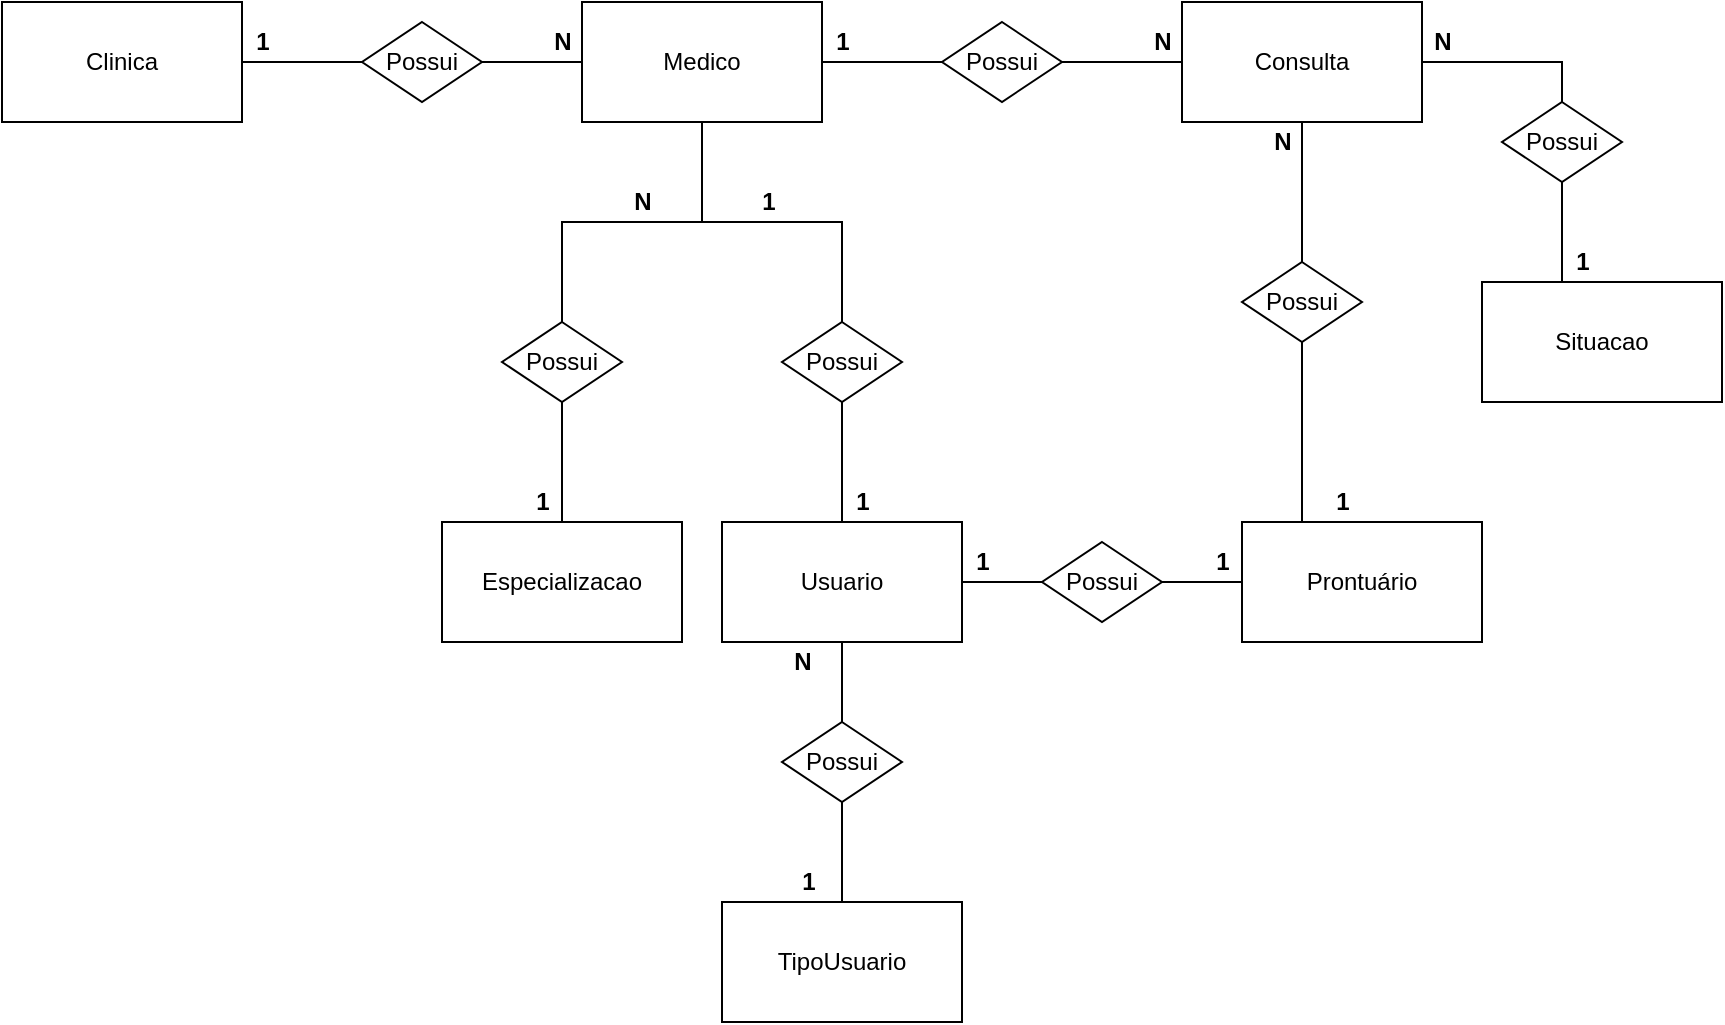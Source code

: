 <mxfile version="12.6.6" type="device" pages="2"><diagram id="C5RBs43oDa-KdzZeNtuy" name="Conceitual"><mxGraphModel dx="1038" dy="499" grid="1" gridSize="10" guides="1" tooltips="1" connect="1" arrows="1" fold="1" page="1" pageScale="1" pageWidth="827" pageHeight="1169" math="0" shadow="0"><root><mxCell id="WIyWlLk6GJQsqaUBKTNV-0"/><mxCell id="WIyWlLk6GJQsqaUBKTNV-1" parent="WIyWlLk6GJQsqaUBKTNV-0"/><mxCell id="ythOJ2ruGv5637B8txGK-11" style="edgeStyle=orthogonalEdgeStyle;rounded=0;orthogonalLoop=1;jettySize=auto;html=1;endArrow=none;endFill=0;" edge="1" parent="WIyWlLk6GJQsqaUBKTNV-1" source="ythOJ2ruGv5637B8txGK-0" target="ythOJ2ruGv5637B8txGK-6"><mxGeometry relative="1" as="geometry"/></mxCell><mxCell id="ythOJ2ruGv5637B8txGK-0" value="Clinica" style="rounded=0;whiteSpace=wrap;html=1;" vertex="1" parent="WIyWlLk6GJQsqaUBKTNV-1"><mxGeometry x="30" y="40" width="120" height="60" as="geometry"/></mxCell><mxCell id="ythOJ2ruGv5637B8txGK-13" style="edgeStyle=orthogonalEdgeStyle;rounded=0;orthogonalLoop=1;jettySize=auto;html=1;entryX=0;entryY=0.5;entryDx=0;entryDy=0;endArrow=none;endFill=0;" edge="1" parent="WIyWlLk6GJQsqaUBKTNV-1" source="ythOJ2ruGv5637B8txGK-1" target="ythOJ2ruGv5637B8txGK-7"><mxGeometry relative="1" as="geometry"/></mxCell><mxCell id="ythOJ2ruGv5637B8txGK-19" style="edgeStyle=orthogonalEdgeStyle;rounded=0;orthogonalLoop=1;jettySize=auto;html=1;endArrow=none;endFill=0;" edge="1" parent="WIyWlLk6GJQsqaUBKTNV-1" source="ythOJ2ruGv5637B8txGK-1" target="ythOJ2ruGv5637B8txGK-10"><mxGeometry relative="1" as="geometry"/></mxCell><mxCell id="yCbxvWibHZeZ39p8YRPe-6" style="edgeStyle=orthogonalEdgeStyle;rounded=0;orthogonalLoop=1;jettySize=auto;html=1;endArrow=none;endFill=0;" edge="1" parent="WIyWlLk6GJQsqaUBKTNV-1" source="ythOJ2ruGv5637B8txGK-1" target="ythOJ2ruGv5637B8txGK-9"><mxGeometry relative="1" as="geometry"/></mxCell><mxCell id="ythOJ2ruGv5637B8txGK-1" value="Medico" style="rounded=0;whiteSpace=wrap;html=1;" vertex="1" parent="WIyWlLk6GJQsqaUBKTNV-1"><mxGeometry x="320" y="40" width="120" height="60" as="geometry"/></mxCell><mxCell id="ythOJ2ruGv5637B8txGK-15" style="edgeStyle=orthogonalEdgeStyle;rounded=0;orthogonalLoop=1;jettySize=auto;html=1;endArrow=none;endFill=0;" edge="1" parent="WIyWlLk6GJQsqaUBKTNV-1" source="ythOJ2ruGv5637B8txGK-2" target="ythOJ2ruGv5637B8txGK-8"><mxGeometry relative="1" as="geometry"/></mxCell><mxCell id="yCbxvWibHZeZ39p8YRPe-16" style="edgeStyle=orthogonalEdgeStyle;rounded=0;orthogonalLoop=1;jettySize=auto;html=1;entryX=0.5;entryY=0;entryDx=0;entryDy=0;endArrow=none;endFill=0;" edge="1" parent="WIyWlLk6GJQsqaUBKTNV-1" source="ythOJ2ruGv5637B8txGK-2" target="yCbxvWibHZeZ39p8YRPe-15"><mxGeometry relative="1" as="geometry"/></mxCell><mxCell id="ythOJ2ruGv5637B8txGK-2" value="Consulta" style="rounded=0;whiteSpace=wrap;html=1;" vertex="1" parent="WIyWlLk6GJQsqaUBKTNV-1"><mxGeometry x="620" y="40" width="120" height="60" as="geometry"/></mxCell><mxCell id="ythOJ2ruGv5637B8txGK-3" value="Prontuário" style="rounded=0;whiteSpace=wrap;html=1;" vertex="1" parent="WIyWlLk6GJQsqaUBKTNV-1"><mxGeometry x="650" y="300" width="120" height="60" as="geometry"/></mxCell><mxCell id="ythOJ2ruGv5637B8txGK-4" value="Especializacao" style="rounded=0;whiteSpace=wrap;html=1;" vertex="1" parent="WIyWlLk6GJQsqaUBKTNV-1"><mxGeometry x="250" y="300" width="120" height="60" as="geometry"/></mxCell><mxCell id="yCbxvWibHZeZ39p8YRPe-7" style="edgeStyle=orthogonalEdgeStyle;rounded=0;orthogonalLoop=1;jettySize=auto;html=1;entryX=0.5;entryY=0;entryDx=0;entryDy=0;endArrow=none;endFill=0;" edge="1" parent="WIyWlLk6GJQsqaUBKTNV-1" source="ythOJ2ruGv5637B8txGK-5" target="yCbxvWibHZeZ39p8YRPe-1"><mxGeometry relative="1" as="geometry"/></mxCell><mxCell id="ythOJ2ruGv5637B8txGK-5" value="Usuario" style="rounded=0;whiteSpace=wrap;html=1;" vertex="1" parent="WIyWlLk6GJQsqaUBKTNV-1"><mxGeometry x="390" y="300" width="120" height="60" as="geometry"/></mxCell><mxCell id="ythOJ2ruGv5637B8txGK-12" style="edgeStyle=orthogonalEdgeStyle;rounded=0;orthogonalLoop=1;jettySize=auto;html=1;entryX=0;entryY=0.5;entryDx=0;entryDy=0;endArrow=none;endFill=0;" edge="1" parent="WIyWlLk6GJQsqaUBKTNV-1" source="ythOJ2ruGv5637B8txGK-6" target="ythOJ2ruGv5637B8txGK-1"><mxGeometry relative="1" as="geometry"/></mxCell><mxCell id="ythOJ2ruGv5637B8txGK-6" value="Possui" style="rhombus;whiteSpace=wrap;html=1;" vertex="1" parent="WIyWlLk6GJQsqaUBKTNV-1"><mxGeometry x="210" y="50" width="60" height="40" as="geometry"/></mxCell><mxCell id="ythOJ2ruGv5637B8txGK-14" style="edgeStyle=orthogonalEdgeStyle;rounded=0;orthogonalLoop=1;jettySize=auto;html=1;endArrow=none;endFill=0;" edge="1" parent="WIyWlLk6GJQsqaUBKTNV-1" source="ythOJ2ruGv5637B8txGK-7" target="ythOJ2ruGv5637B8txGK-2"><mxGeometry relative="1" as="geometry"/></mxCell><mxCell id="ythOJ2ruGv5637B8txGK-7" value="Possui" style="rhombus;whiteSpace=wrap;html=1;" vertex="1" parent="WIyWlLk6GJQsqaUBKTNV-1"><mxGeometry x="500" y="50" width="60" height="40" as="geometry"/></mxCell><mxCell id="ythOJ2ruGv5637B8txGK-16" style="edgeStyle=orthogonalEdgeStyle;rounded=0;orthogonalLoop=1;jettySize=auto;html=1;endArrow=none;endFill=0;" edge="1" parent="WIyWlLk6GJQsqaUBKTNV-1" source="ythOJ2ruGv5637B8txGK-8" target="ythOJ2ruGv5637B8txGK-3"><mxGeometry relative="1" as="geometry"><Array as="points"><mxPoint x="680" y="280"/><mxPoint x="680" y="280"/></Array></mxGeometry></mxCell><mxCell id="ythOJ2ruGv5637B8txGK-8" value="Possui" style="rhombus;whiteSpace=wrap;html=1;" vertex="1" parent="WIyWlLk6GJQsqaUBKTNV-1"><mxGeometry x="650" y="170" width="60" height="40" as="geometry"/></mxCell><mxCell id="ythOJ2ruGv5637B8txGK-18" style="edgeStyle=orthogonalEdgeStyle;rounded=0;orthogonalLoop=1;jettySize=auto;html=1;endArrow=none;endFill=0;" edge="1" parent="WIyWlLk6GJQsqaUBKTNV-1" source="ythOJ2ruGv5637B8txGK-9" target="ythOJ2ruGv5637B8txGK-5"><mxGeometry relative="1" as="geometry"/></mxCell><mxCell id="ythOJ2ruGv5637B8txGK-9" value="Possui" style="rhombus;whiteSpace=wrap;html=1;" vertex="1" parent="WIyWlLk6GJQsqaUBKTNV-1"><mxGeometry x="420" y="200" width="60" height="40" as="geometry"/></mxCell><mxCell id="ythOJ2ruGv5637B8txGK-21" style="edgeStyle=orthogonalEdgeStyle;rounded=0;orthogonalLoop=1;jettySize=auto;html=1;endArrow=none;endFill=0;" edge="1" parent="WIyWlLk6GJQsqaUBKTNV-1" source="ythOJ2ruGv5637B8txGK-10" target="ythOJ2ruGv5637B8txGK-4"><mxGeometry relative="1" as="geometry"/></mxCell><mxCell id="ythOJ2ruGv5637B8txGK-10" value="Possui" style="rhombus;whiteSpace=wrap;html=1;" vertex="1" parent="WIyWlLk6GJQsqaUBKTNV-1"><mxGeometry x="280" y="200" width="60" height="40" as="geometry"/></mxCell><mxCell id="ythOJ2ruGv5637B8txGK-23" style="edgeStyle=orthogonalEdgeStyle;rounded=0;orthogonalLoop=1;jettySize=auto;html=1;endArrow=none;endFill=0;" edge="1" parent="WIyWlLk6GJQsqaUBKTNV-1" source="ythOJ2ruGv5637B8txGK-22" target="ythOJ2ruGv5637B8txGK-3"><mxGeometry relative="1" as="geometry"/></mxCell><mxCell id="ythOJ2ruGv5637B8txGK-24" style="edgeStyle=orthogonalEdgeStyle;rounded=0;orthogonalLoop=1;jettySize=auto;html=1;entryX=1;entryY=0.5;entryDx=0;entryDy=0;endArrow=none;endFill=0;" edge="1" parent="WIyWlLk6GJQsqaUBKTNV-1" source="ythOJ2ruGv5637B8txGK-22" target="ythOJ2ruGv5637B8txGK-5"><mxGeometry relative="1" as="geometry"/></mxCell><mxCell id="ythOJ2ruGv5637B8txGK-22" value="Possui" style="rhombus;whiteSpace=wrap;html=1;" vertex="1" parent="WIyWlLk6GJQsqaUBKTNV-1"><mxGeometry x="550" y="310" width="60" height="40" as="geometry"/></mxCell><mxCell id="ythOJ2ruGv5637B8txGK-25" value="&lt;b&gt;1&lt;/b&gt;" style="text;html=1;align=center;verticalAlign=middle;resizable=0;points=[];autosize=1;" vertex="1" parent="WIyWlLk6GJQsqaUBKTNV-1"><mxGeometry x="150" y="50" width="20" height="20" as="geometry"/></mxCell><mxCell id="ythOJ2ruGv5637B8txGK-26" value="&lt;b&gt;N&lt;/b&gt;" style="text;html=1;align=center;verticalAlign=middle;resizable=0;points=[];autosize=1;" vertex="1" parent="WIyWlLk6GJQsqaUBKTNV-1"><mxGeometry x="300" y="50" width="20" height="20" as="geometry"/></mxCell><mxCell id="ythOJ2ruGv5637B8txGK-27" value="&lt;b&gt;1&lt;/b&gt;" style="text;html=1;align=center;verticalAlign=middle;resizable=0;points=[];autosize=1;" vertex="1" parent="WIyWlLk6GJQsqaUBKTNV-1"><mxGeometry x="440" y="50" width="20" height="20" as="geometry"/></mxCell><mxCell id="ythOJ2ruGv5637B8txGK-28" value="&lt;b&gt;N&lt;/b&gt;" style="text;html=1;align=center;verticalAlign=middle;resizable=0;points=[];autosize=1;" vertex="1" parent="WIyWlLk6GJQsqaUBKTNV-1"><mxGeometry x="600" y="50" width="20" height="20" as="geometry"/></mxCell><mxCell id="ythOJ2ruGv5637B8txGK-29" value="&lt;b&gt;1&lt;/b&gt;" style="text;html=1;align=center;verticalAlign=middle;resizable=0;points=[];autosize=1;" vertex="1" parent="WIyWlLk6GJQsqaUBKTNV-1"><mxGeometry x="690" y="280" width="20" height="20" as="geometry"/></mxCell><mxCell id="ythOJ2ruGv5637B8txGK-30" value="&lt;b&gt;N&lt;/b&gt;" style="text;html=1;align=center;verticalAlign=middle;resizable=0;points=[];autosize=1;" vertex="1" parent="WIyWlLk6GJQsqaUBKTNV-1"><mxGeometry x="660" y="100" width="20" height="20" as="geometry"/></mxCell><mxCell id="ythOJ2ruGv5637B8txGK-31" value="&lt;b&gt;1&lt;/b&gt;" style="text;html=1;align=center;verticalAlign=middle;resizable=0;points=[];autosize=1;" vertex="1" parent="WIyWlLk6GJQsqaUBKTNV-1"><mxGeometry x="630" y="310" width="20" height="20" as="geometry"/></mxCell><mxCell id="ythOJ2ruGv5637B8txGK-32" value="&lt;b&gt;1&lt;/b&gt;" style="text;html=1;align=center;verticalAlign=middle;resizable=0;points=[];autosize=1;" vertex="1" parent="WIyWlLk6GJQsqaUBKTNV-1"><mxGeometry x="510" y="310" width="20" height="20" as="geometry"/></mxCell><mxCell id="ythOJ2ruGv5637B8txGK-33" value="&lt;b&gt;1&lt;/b&gt;" style="text;html=1;align=center;verticalAlign=middle;resizable=0;points=[];autosize=1;" vertex="1" parent="WIyWlLk6GJQsqaUBKTNV-1"><mxGeometry x="403" y="130" width="20" height="20" as="geometry"/></mxCell><mxCell id="ythOJ2ruGv5637B8txGK-34" value="&lt;b&gt;1&lt;/b&gt;" style="text;html=1;align=center;verticalAlign=middle;resizable=0;points=[];autosize=1;" vertex="1" parent="WIyWlLk6GJQsqaUBKTNV-1"><mxGeometry x="450" y="280" width="20" height="20" as="geometry"/></mxCell><mxCell id="ythOJ2ruGv5637B8txGK-35" value="&lt;b&gt;1&lt;/b&gt;" style="text;html=1;align=center;verticalAlign=middle;resizable=0;points=[];autosize=1;" vertex="1" parent="WIyWlLk6GJQsqaUBKTNV-1"><mxGeometry x="290" y="280" width="20" height="20" as="geometry"/></mxCell><mxCell id="ythOJ2ruGv5637B8txGK-36" value="&lt;b&gt;N&lt;/b&gt;" style="text;html=1;align=center;verticalAlign=middle;resizable=0;points=[];autosize=1;" vertex="1" parent="WIyWlLk6GJQsqaUBKTNV-1"><mxGeometry x="340" y="130" width="20" height="20" as="geometry"/></mxCell><mxCell id="yCbxvWibHZeZ39p8YRPe-0" value="TipoUsuario" style="rounded=0;whiteSpace=wrap;html=1;" vertex="1" parent="WIyWlLk6GJQsqaUBKTNV-1"><mxGeometry x="390" y="490" width="120" height="60" as="geometry"/></mxCell><mxCell id="yCbxvWibHZeZ39p8YRPe-3" style="edgeStyle=orthogonalEdgeStyle;rounded=0;orthogonalLoop=1;jettySize=auto;html=1;endArrow=none;endFill=0;" edge="1" parent="WIyWlLk6GJQsqaUBKTNV-1" source="yCbxvWibHZeZ39p8YRPe-1" target="yCbxvWibHZeZ39p8YRPe-0"><mxGeometry relative="1" as="geometry"/></mxCell><mxCell id="yCbxvWibHZeZ39p8YRPe-1" value="Possui" style="rhombus;whiteSpace=wrap;html=1;" vertex="1" parent="WIyWlLk6GJQsqaUBKTNV-1"><mxGeometry x="420" y="400" width="60" height="40" as="geometry"/></mxCell><mxCell id="yCbxvWibHZeZ39p8YRPe-4" value="&lt;b&gt;N&lt;/b&gt;" style="text;html=1;align=center;verticalAlign=middle;resizable=0;points=[];autosize=1;" vertex="1" parent="WIyWlLk6GJQsqaUBKTNV-1"><mxGeometry x="420" y="360" width="20" height="20" as="geometry"/></mxCell><mxCell id="yCbxvWibHZeZ39p8YRPe-5" value="&lt;b&gt;1&lt;/b&gt;" style="text;html=1;align=center;verticalAlign=middle;resizable=0;points=[];autosize=1;" vertex="1" parent="WIyWlLk6GJQsqaUBKTNV-1"><mxGeometry x="423" y="470" width="20" height="20" as="geometry"/></mxCell><mxCell id="yCbxvWibHZeZ39p8YRPe-13" value="Situacao" style="rounded=0;whiteSpace=wrap;html=1;" vertex="1" parent="WIyWlLk6GJQsqaUBKTNV-1"><mxGeometry x="770" y="180" width="120" height="60" as="geometry"/></mxCell><mxCell id="yCbxvWibHZeZ39p8YRPe-14" style="edgeStyle=orthogonalEdgeStyle;rounded=0;orthogonalLoop=1;jettySize=auto;html=1;exitX=0.5;exitY=1;exitDx=0;exitDy=0;endArrow=none;endFill=0;" edge="1" parent="WIyWlLk6GJQsqaUBKTNV-1" source="yCbxvWibHZeZ39p8YRPe-1" target="yCbxvWibHZeZ39p8YRPe-1"><mxGeometry relative="1" as="geometry"/></mxCell><mxCell id="yCbxvWibHZeZ39p8YRPe-17" style="edgeStyle=orthogonalEdgeStyle;rounded=0;orthogonalLoop=1;jettySize=auto;html=1;endArrow=none;endFill=0;" edge="1" parent="WIyWlLk6GJQsqaUBKTNV-1" source="yCbxvWibHZeZ39p8YRPe-15" target="yCbxvWibHZeZ39p8YRPe-13"><mxGeometry relative="1" as="geometry"><Array as="points"><mxPoint x="810" y="170"/><mxPoint x="810" y="170"/></Array></mxGeometry></mxCell><mxCell id="yCbxvWibHZeZ39p8YRPe-15" value="Possui" style="rhombus;whiteSpace=wrap;html=1;" vertex="1" parent="WIyWlLk6GJQsqaUBKTNV-1"><mxGeometry x="780" y="90" width="60" height="40" as="geometry"/></mxCell><mxCell id="yCbxvWibHZeZ39p8YRPe-18" value="&lt;b&gt;1&lt;/b&gt;" style="text;html=1;align=center;verticalAlign=middle;resizable=0;points=[];autosize=1;" vertex="1" parent="WIyWlLk6GJQsqaUBKTNV-1"><mxGeometry x="810" y="160" width="20" height="20" as="geometry"/></mxCell><mxCell id="yCbxvWibHZeZ39p8YRPe-19" value="&lt;b&gt;N&lt;/b&gt;" style="text;html=1;align=center;verticalAlign=middle;resizable=0;points=[];autosize=1;" vertex="1" parent="WIyWlLk6GJQsqaUBKTNV-1"><mxGeometry x="740" y="50" width="20" height="20" as="geometry"/></mxCell></root></mxGraphModel></diagram><diagram id="TLPzWOpSBybINi0cu46Q" name="Lógico"><mxGraphModel dx="1038" dy="548" grid="1" gridSize="10" guides="1" tooltips="1" connect="1" arrows="1" fold="1" page="1" pageScale="1" pageWidth="827" pageHeight="1169" math="0" shadow="0"><root><mxCell id="elrDzwlD9sv5lH6a9qB9-0"/><mxCell id="elrDzwlD9sv5lH6a9qB9-1" parent="elrDzwlD9sv5lH6a9qB9-0"/><mxCell id="Dn5fqxOhp8WbKNO8MVoi-0" value="Clinica" style="swimlane;fontStyle=0;childLayout=stackLayout;horizontal=1;startSize=26;fillColor=#e0e0e0;horizontalStack=0;resizeParent=1;resizeParentMax=0;resizeLast=0;collapsible=1;marginBottom=0;swimlaneFillColor=#ffffff;align=center;fontSize=14;" vertex="1" parent="elrDzwlD9sv5lH6a9qB9-1"><mxGeometry x="50" y="40" width="200" height="190" as="geometry"/></mxCell><mxCell id="Dn5fqxOhp8WbKNO8MVoi-1" value="ID_Clinica (int)" style="shape=partialRectangle;top=0;left=0;right=0;bottom=1;align=left;verticalAlign=middle;fillColor=none;spacingLeft=34;spacingRight=4;overflow=hidden;rotatable=0;points=[[0,0.5],[1,0.5]];portConstraint=eastwest;dropTarget=0;fontStyle=5;fontSize=12;" vertex="1" parent="Dn5fqxOhp8WbKNO8MVoi-0"><mxGeometry y="26" width="200" height="30" as="geometry"/></mxCell><mxCell id="Dn5fqxOhp8WbKNO8MVoi-2" value="PK" style="shape=partialRectangle;top=0;left=0;bottom=0;fillColor=none;align=left;verticalAlign=middle;spacingLeft=4;spacingRight=4;overflow=hidden;rotatable=0;points=[];portConstraint=eastwest;part=1;fontSize=12;fontStyle=1" vertex="1" connectable="0" parent="Dn5fqxOhp8WbKNO8MVoi-1"><mxGeometry width="30" height="30" as="geometry"/></mxCell><mxCell id="Dn5fqxOhp8WbKNO8MVoi-3" value="NomeFantasia (varchar)" style="shape=partialRectangle;top=0;left=0;right=0;bottom=0;align=left;verticalAlign=top;fillColor=none;spacingLeft=34;spacingRight=4;overflow=hidden;rotatable=0;points=[[0,0.5],[1,0.5]];portConstraint=eastwest;dropTarget=0;fontSize=12;" vertex="1" parent="Dn5fqxOhp8WbKNO8MVoi-0"><mxGeometry y="56" width="200" height="26" as="geometry"/></mxCell><mxCell id="Dn5fqxOhp8WbKNO8MVoi-4" value="" style="shape=partialRectangle;top=0;left=0;bottom=0;fillColor=none;align=left;verticalAlign=top;spacingLeft=4;spacingRight=4;overflow=hidden;rotatable=0;points=[];portConstraint=eastwest;part=1;fontSize=12;" vertex="1" connectable="0" parent="Dn5fqxOhp8WbKNO8MVoi-3"><mxGeometry width="30" height="26" as="geometry"/></mxCell><mxCell id="Dn5fqxOhp8WbKNO8MVoi-5" value="RazaoSocial (varchar)" style="shape=partialRectangle;top=0;left=0;right=0;bottom=0;align=left;verticalAlign=top;fillColor=none;spacingLeft=34;spacingRight=4;overflow=hidden;rotatable=0;points=[[0,0.5],[1,0.5]];portConstraint=eastwest;dropTarget=0;fontSize=12;" vertex="1" parent="Dn5fqxOhp8WbKNO8MVoi-0"><mxGeometry y="82" width="200" height="26" as="geometry"/></mxCell><mxCell id="Dn5fqxOhp8WbKNO8MVoi-6" value="" style="shape=partialRectangle;top=0;left=0;bottom=0;fillColor=none;align=left;verticalAlign=top;spacingLeft=4;spacingRight=4;overflow=hidden;rotatable=0;points=[];portConstraint=eastwest;part=1;fontSize=12;" vertex="1" connectable="0" parent="Dn5fqxOhp8WbKNO8MVoi-5"><mxGeometry width="30" height="26" as="geometry"/></mxCell><mxCell id="Dn5fqxOhp8WbKNO8MVoi-7" value="Endereco (varchar)" style="shape=partialRectangle;top=0;left=0;right=0;bottom=0;align=left;verticalAlign=top;fillColor=none;spacingLeft=34;spacingRight=4;overflow=hidden;rotatable=0;points=[[0,0.5],[1,0.5]];portConstraint=eastwest;dropTarget=0;fontSize=12;" vertex="1" parent="Dn5fqxOhp8WbKNO8MVoi-0"><mxGeometry y="108" width="200" height="26" as="geometry"/></mxCell><mxCell id="Dn5fqxOhp8WbKNO8MVoi-8" value="" style="shape=partialRectangle;top=0;left=0;bottom=0;fillColor=none;align=left;verticalAlign=top;spacingLeft=4;spacingRight=4;overflow=hidden;rotatable=0;points=[];portConstraint=eastwest;part=1;fontSize=12;" vertex="1" connectable="0" parent="Dn5fqxOhp8WbKNO8MVoi-7"><mxGeometry width="30" height="26" as="geometry"/></mxCell><mxCell id="Dn5fqxOhp8WbKNO8MVoi-12" value="HorarioFuncionamento (time)" style="shape=partialRectangle;top=0;left=0;right=0;bottom=0;align=left;verticalAlign=top;fillColor=none;spacingLeft=34;spacingRight=4;overflow=hidden;rotatable=0;points=[[0,0.5],[1,0.5]];portConstraint=eastwest;dropTarget=0;fontSize=12;" vertex="1" parent="Dn5fqxOhp8WbKNO8MVoi-0"><mxGeometry y="134" width="200" height="26" as="geometry"/></mxCell><mxCell id="Dn5fqxOhp8WbKNO8MVoi-13" value="" style="shape=partialRectangle;top=0;left=0;bottom=0;fillColor=none;align=left;verticalAlign=top;spacingLeft=4;spacingRight=4;overflow=hidden;rotatable=0;points=[];portConstraint=eastwest;part=1;fontSize=12;" vertex="1" connectable="0" parent="Dn5fqxOhp8WbKNO8MVoi-12"><mxGeometry width="30" height="26.0" as="geometry"/></mxCell><mxCell id="Dn5fqxOhp8WbKNO8MVoi-14" value="CNPJ (char)" style="shape=partialRectangle;top=0;left=0;right=0;bottom=0;align=left;verticalAlign=top;fillColor=none;spacingLeft=34;spacingRight=4;overflow=hidden;rotatable=0;points=[[0,0.5],[1,0.5]];portConstraint=eastwest;dropTarget=0;fontSize=12;" vertex="1" parent="Dn5fqxOhp8WbKNO8MVoi-0"><mxGeometry y="160" width="200" height="30" as="geometry"/></mxCell><mxCell id="Dn5fqxOhp8WbKNO8MVoi-15" value="" style="shape=partialRectangle;top=0;left=0;bottom=0;fillColor=none;align=left;verticalAlign=top;spacingLeft=4;spacingRight=4;overflow=hidden;rotatable=0;points=[];portConstraint=eastwest;part=1;fontSize=12;" vertex="1" connectable="0" parent="Dn5fqxOhp8WbKNO8MVoi-14"><mxGeometry width="30" height="30.0" as="geometry"/></mxCell><mxCell id="Dn5fqxOhp8WbKNO8MVoi-16" value="TipoUsuario" style="swimlane;fontStyle=0;childLayout=stackLayout;horizontal=1;startSize=26;fillColor=#e0e0e0;horizontalStack=0;resizeParent=1;resizeParentMax=0;resizeLast=0;collapsible=1;marginBottom=0;swimlaneFillColor=#ffffff;align=center;fontSize=14;" vertex="1" parent="elrDzwlD9sv5lH6a9qB9-1"><mxGeometry x="50" y="420" width="170" height="82" as="geometry"/></mxCell><mxCell id="Dn5fqxOhp8WbKNO8MVoi-17" value="ID_TipoUsuario (int)" style="shape=partialRectangle;top=0;left=0;right=0;bottom=1;align=left;verticalAlign=middle;fillColor=none;spacingLeft=34;spacingRight=4;overflow=hidden;rotatable=0;points=[[0,0.5],[1,0.5]];portConstraint=eastwest;dropTarget=0;fontStyle=5;fontSize=12;" vertex="1" parent="Dn5fqxOhp8WbKNO8MVoi-16"><mxGeometry y="26" width="170" height="30" as="geometry"/></mxCell><mxCell id="Dn5fqxOhp8WbKNO8MVoi-18" value="PK" style="shape=partialRectangle;top=0;left=0;bottom=0;fillColor=none;align=left;verticalAlign=middle;spacingLeft=4;spacingRight=4;overflow=hidden;rotatable=0;points=[];portConstraint=eastwest;part=1;fontSize=12;fontStyle=1" vertex="1" connectable="0" parent="Dn5fqxOhp8WbKNO8MVoi-17"><mxGeometry width="30" height="30" as="geometry"/></mxCell><mxCell id="Dn5fqxOhp8WbKNO8MVoi-19" value="Tipo (varchar)" style="shape=partialRectangle;top=0;left=0;right=0;bottom=0;align=left;verticalAlign=top;fillColor=none;spacingLeft=34;spacingRight=4;overflow=hidden;rotatable=0;points=[[0,0.5],[1,0.5]];portConstraint=eastwest;dropTarget=0;fontSize=12;" vertex="1" parent="Dn5fqxOhp8WbKNO8MVoi-16"><mxGeometry y="56" width="170" height="26" as="geometry"/></mxCell><mxCell id="Dn5fqxOhp8WbKNO8MVoi-20" value="" style="shape=partialRectangle;top=0;left=0;bottom=0;fillColor=none;align=left;verticalAlign=top;spacingLeft=4;spacingRight=4;overflow=hidden;rotatable=0;points=[];portConstraint=eastwest;part=1;fontSize=12;" vertex="1" connectable="0" parent="Dn5fqxOhp8WbKNO8MVoi-19"><mxGeometry width="30" height="26" as="geometry"/></mxCell><mxCell id="Dn5fqxOhp8WbKNO8MVoi-29" value="Especializacao" style="swimlane;fontStyle=0;childLayout=stackLayout;horizontal=1;startSize=26;fillColor=#e0e0e0;horizontalStack=0;resizeParent=1;resizeParentMax=0;resizeLast=0;collapsible=1;marginBottom=0;swimlaneFillColor=#ffffff;align=center;fontSize=14;" vertex="1" parent="elrDzwlD9sv5lH6a9qB9-1"><mxGeometry x="50" y="280" width="170" height="82" as="geometry"/></mxCell><mxCell id="Dn5fqxOhp8WbKNO8MVoi-30" value="ID_Especializacao (int)" style="shape=partialRectangle;top=0;left=0;right=0;bottom=1;align=left;verticalAlign=middle;fillColor=none;spacingLeft=34;spacingRight=4;overflow=hidden;rotatable=0;points=[[0,0.5],[1,0.5]];portConstraint=eastwest;dropTarget=0;fontStyle=5;fontSize=12;" vertex="1" parent="Dn5fqxOhp8WbKNO8MVoi-29"><mxGeometry y="26" width="170" height="30" as="geometry"/></mxCell><mxCell id="Dn5fqxOhp8WbKNO8MVoi-31" value="PK" style="shape=partialRectangle;top=0;left=0;bottom=0;fillColor=none;align=left;verticalAlign=middle;spacingLeft=4;spacingRight=4;overflow=hidden;rotatable=0;points=[];portConstraint=eastwest;part=1;fontSize=12;fontStyle=1" vertex="1" connectable="0" parent="Dn5fqxOhp8WbKNO8MVoi-30"><mxGeometry width="30" height="30" as="geometry"/></mxCell><mxCell id="Dn5fqxOhp8WbKNO8MVoi-32" value="Titulo (varchar)" style="shape=partialRectangle;top=0;left=0;right=0;bottom=0;align=left;verticalAlign=top;fillColor=none;spacingLeft=34;spacingRight=4;overflow=hidden;rotatable=0;points=[[0,0.5],[1,0.5]];portConstraint=eastwest;dropTarget=0;fontSize=12;" vertex="1" parent="Dn5fqxOhp8WbKNO8MVoi-29"><mxGeometry y="56" width="170" height="26" as="geometry"/></mxCell><mxCell id="Dn5fqxOhp8WbKNO8MVoi-33" value="" style="shape=partialRectangle;top=0;left=0;bottom=0;fillColor=none;align=left;verticalAlign=top;spacingLeft=4;spacingRight=4;overflow=hidden;rotatable=0;points=[];portConstraint=eastwest;part=1;fontSize=12;" vertex="1" connectable="0" parent="Dn5fqxOhp8WbKNO8MVoi-32"><mxGeometry width="30" height="26" as="geometry"/></mxCell><mxCell id="Dn5fqxOhp8WbKNO8MVoi-34" value="Medico" style="swimlane;fontStyle=0;childLayout=stackLayout;horizontal=1;startSize=26;fillColor=#e0e0e0;horizontalStack=0;resizeParent=1;resizeParentMax=0;resizeLast=0;collapsible=1;marginBottom=0;swimlaneFillColor=#ffffff;align=center;fontSize=14;" vertex="1" parent="elrDzwlD9sv5lH6a9qB9-1"><mxGeometry x="340" y="40" width="200" height="198" as="geometry"/></mxCell><mxCell id="RFxlxN9OqKXRqgaf9V_P-4" value="ID_Medico (int)" style="shape=partialRectangle;top=0;left=0;right=0;bottom=0;align=left;verticalAlign=middle;fillColor=none;spacingLeft=60;spacingRight=4;overflow=hidden;rotatable=0;points=[[0,0.5],[1,0.5]];portConstraint=eastwest;dropTarget=0;fontStyle=5;fontSize=12;" vertex="1" parent="Dn5fqxOhp8WbKNO8MVoi-34"><mxGeometry y="26" width="200" height="30" as="geometry"/></mxCell><mxCell id="RFxlxN9OqKXRqgaf9V_P-5" value="PK" style="shape=partialRectangle;fontStyle=1;top=0;left=0;bottom=0;fillColor=none;align=left;verticalAlign=middle;spacingLeft=4;spacingRight=4;overflow=hidden;rotatable=0;points=[];portConstraint=eastwest;part=1;fontSize=12;" vertex="1" connectable="0" parent="RFxlxN9OqKXRqgaf9V_P-4"><mxGeometry width="56" height="30" as="geometry"/></mxCell><mxCell id="RFxlxN9OqKXRqgaf9V_P-2" value="ID_Clinica (int)" style="shape=partialRectangle;top=0;left=0;right=0;bottom=0;align=left;verticalAlign=middle;fillColor=none;spacingLeft=60;spacingRight=4;overflow=hidden;rotatable=0;points=[[0,0.5],[1,0.5]];portConstraint=eastwest;dropTarget=0;fontStyle=5;fontSize=12;" vertex="1" parent="Dn5fqxOhp8WbKNO8MVoi-34"><mxGeometry y="56" width="200" height="30" as="geometry"/></mxCell><mxCell id="RFxlxN9OqKXRqgaf9V_P-3" value="FK1" style="shape=partialRectangle;fontStyle=1;top=0;left=0;bottom=0;fillColor=none;align=left;verticalAlign=middle;spacingLeft=4;spacingRight=4;overflow=hidden;rotatable=0;points=[];portConstraint=eastwest;part=1;fontSize=12;" vertex="1" connectable="0" parent="RFxlxN9OqKXRqgaf9V_P-2"><mxGeometry width="56" height="30" as="geometry"/></mxCell><mxCell id="Dn5fqxOhp8WbKNO8MVoi-35" value="ID_Especializacao (int)" style="shape=partialRectangle;top=0;left=0;right=0;bottom=0;align=left;verticalAlign=middle;fillColor=none;spacingLeft=60;spacingRight=4;overflow=hidden;rotatable=0;points=[[0,0.5],[1,0.5]];portConstraint=eastwest;dropTarget=0;fontStyle=5;fontSize=12;" vertex="1" parent="Dn5fqxOhp8WbKNO8MVoi-34"><mxGeometry y="86" width="200" height="30" as="geometry"/></mxCell><mxCell id="Dn5fqxOhp8WbKNO8MVoi-36" value="FK2" style="shape=partialRectangle;fontStyle=1;top=0;left=0;bottom=0;fillColor=none;align=left;verticalAlign=middle;spacingLeft=4;spacingRight=4;overflow=hidden;rotatable=0;points=[];portConstraint=eastwest;part=1;fontSize=12;" vertex="1" connectable="0" parent="Dn5fqxOhp8WbKNO8MVoi-35"><mxGeometry width="56" height="30" as="geometry"/></mxCell><mxCell id="Dn5fqxOhp8WbKNO8MVoi-37" value="ID_Usuario (int)" style="shape=partialRectangle;top=0;left=0;right=0;bottom=1;align=left;verticalAlign=middle;fillColor=none;spacingLeft=60;spacingRight=4;overflow=hidden;rotatable=0;points=[[0,0.5],[1,0.5]];portConstraint=eastwest;dropTarget=0;fontStyle=5;fontSize=12;" vertex="1" parent="Dn5fqxOhp8WbKNO8MVoi-34"><mxGeometry y="116" width="200" height="30" as="geometry"/></mxCell><mxCell id="Dn5fqxOhp8WbKNO8MVoi-38" value="FK3" style="shape=partialRectangle;fontStyle=1;top=0;left=0;bottom=0;fillColor=none;align=left;verticalAlign=middle;spacingLeft=4;spacingRight=4;overflow=hidden;rotatable=0;points=[];portConstraint=eastwest;part=1;fontSize=12;" vertex="1" connectable="0" parent="Dn5fqxOhp8WbKNO8MVoi-37"><mxGeometry width="56" height="30" as="geometry"/></mxCell><mxCell id="Dn5fqxOhp8WbKNO8MVoi-39" value="Nome (varchar)" style="shape=partialRectangle;top=0;left=0;right=0;bottom=0;align=left;verticalAlign=top;fillColor=none;spacingLeft=60;spacingRight=4;overflow=hidden;rotatable=0;points=[[0,0.5],[1,0.5]];portConstraint=eastwest;dropTarget=0;fontSize=12;" vertex="1" parent="Dn5fqxOhp8WbKNO8MVoi-34"><mxGeometry y="146" width="200" height="26" as="geometry"/></mxCell><mxCell id="Dn5fqxOhp8WbKNO8MVoi-40" value="" style="shape=partialRectangle;top=0;left=0;bottom=0;fillColor=none;align=left;verticalAlign=top;spacingLeft=4;spacingRight=4;overflow=hidden;rotatable=0;points=[];portConstraint=eastwest;part=1;fontSize=12;" vertex="1" connectable="0" parent="Dn5fqxOhp8WbKNO8MVoi-39"><mxGeometry width="56" height="26" as="geometry"/></mxCell><mxCell id="RFxlxN9OqKXRqgaf9V_P-6" value="CRM (char 8)" style="shape=partialRectangle;top=0;left=0;right=0;bottom=0;align=left;verticalAlign=top;fillColor=none;spacingLeft=60;spacingRight=4;overflow=hidden;rotatable=0;points=[[0,0.5],[1,0.5]];portConstraint=eastwest;dropTarget=0;fontSize=12;" vertex="1" parent="Dn5fqxOhp8WbKNO8MVoi-34"><mxGeometry y="172" width="200" height="26" as="geometry"/></mxCell><mxCell id="RFxlxN9OqKXRqgaf9V_P-7" value="" style="shape=partialRectangle;top=0;left=0;bottom=0;fillColor=none;align=left;verticalAlign=top;spacingLeft=4;spacingRight=4;overflow=hidden;rotatable=0;points=[];portConstraint=eastwest;part=1;fontSize=12;" vertex="1" connectable="0" parent="RFxlxN9OqKXRqgaf9V_P-6"><mxGeometry width="56" height="26" as="geometry"/></mxCell><mxCell id="WhoycqKSBz75g_rLxETk-0" value="Situacao" style="swimlane;fontStyle=0;childLayout=stackLayout;horizontal=1;startSize=26;fillColor=#e0e0e0;horizontalStack=0;resizeParent=1;resizeParentMax=0;resizeLast=0;collapsible=1;marginBottom=0;swimlaneFillColor=#ffffff;align=center;fontSize=14;" vertex="1" parent="elrDzwlD9sv5lH6a9qB9-1"><mxGeometry x="920" y="40" width="170" height="82" as="geometry"/></mxCell><mxCell id="WhoycqKSBz75g_rLxETk-1" value="ID_Situacao (int)" style="shape=partialRectangle;top=0;left=0;right=0;bottom=1;align=left;verticalAlign=middle;fillColor=none;spacingLeft=34;spacingRight=4;overflow=hidden;rotatable=0;points=[[0,0.5],[1,0.5]];portConstraint=eastwest;dropTarget=0;fontStyle=5;fontSize=12;" vertex="1" parent="WhoycqKSBz75g_rLxETk-0"><mxGeometry y="26" width="170" height="30" as="geometry"/></mxCell><mxCell id="WhoycqKSBz75g_rLxETk-2" value="PK" style="shape=partialRectangle;top=0;left=0;bottom=0;fillColor=none;align=left;verticalAlign=middle;spacingLeft=4;spacingRight=4;overflow=hidden;rotatable=0;points=[];portConstraint=eastwest;part=1;fontSize=12;fontStyle=1" vertex="1" connectable="0" parent="WhoycqKSBz75g_rLxETk-1"><mxGeometry width="30" height="30" as="geometry"/></mxCell><mxCell id="WhoycqKSBz75g_rLxETk-3" value="Titulo (varchar)" style="shape=partialRectangle;top=0;left=0;right=0;bottom=0;align=left;verticalAlign=top;fillColor=none;spacingLeft=34;spacingRight=4;overflow=hidden;rotatable=0;points=[[0,0.5],[1,0.5]];portConstraint=eastwest;dropTarget=0;fontSize=12;" vertex="1" parent="WhoycqKSBz75g_rLxETk-0"><mxGeometry y="56" width="170" height="26" as="geometry"/></mxCell><mxCell id="WhoycqKSBz75g_rLxETk-4" value="" style="shape=partialRectangle;top=0;left=0;bottom=0;fillColor=none;align=left;verticalAlign=top;spacingLeft=4;spacingRight=4;overflow=hidden;rotatable=0;points=[];portConstraint=eastwest;part=1;fontSize=12;" vertex="1" connectable="0" parent="WhoycqKSBz75g_rLxETk-3"><mxGeometry width="30" height="26" as="geometry"/></mxCell><mxCell id="3a5IEBrA1gnXJi_xgfkU-0" value="Usuario" style="swimlane;fontStyle=0;childLayout=stackLayout;horizontal=1;startSize=26;fillColor=#e0e0e0;horizontalStack=0;resizeParent=1;resizeParentMax=0;resizeLast=0;collapsible=1;marginBottom=0;swimlaneFillColor=#ffffff;align=center;fontSize=14;" vertex="1" parent="elrDzwlD9sv5lH6a9qB9-1"><mxGeometry x="350" y="330" width="180" height="138" as="geometry"/></mxCell><mxCell id="3a5IEBrA1gnXJi_xgfkU-1" value="ID_Usuario (int)" style="shape=partialRectangle;top=0;left=0;right=0;bottom=0;align=left;verticalAlign=middle;fillColor=none;spacingLeft=60;spacingRight=4;overflow=hidden;rotatable=0;points=[[0,0.5],[1,0.5]];portConstraint=eastwest;dropTarget=0;fontStyle=5;fontSize=12;" vertex="1" parent="3a5IEBrA1gnXJi_xgfkU-0"><mxGeometry y="26" width="180" height="30" as="geometry"/></mxCell><mxCell id="3a5IEBrA1gnXJi_xgfkU-2" value="PK" style="shape=partialRectangle;fontStyle=1;top=0;left=0;bottom=0;fillColor=none;align=left;verticalAlign=middle;spacingLeft=4;spacingRight=4;overflow=hidden;rotatable=0;points=[];portConstraint=eastwest;part=1;fontSize=12;" vertex="1" connectable="0" parent="3a5IEBrA1gnXJi_xgfkU-1"><mxGeometry width="56" height="30" as="geometry"/></mxCell><mxCell id="3a5IEBrA1gnXJi_xgfkU-3" value="ID_TipoUsuario (int)" style="shape=partialRectangle;top=0;left=0;right=0;bottom=1;align=left;verticalAlign=middle;fillColor=none;spacingLeft=60;spacingRight=4;overflow=hidden;rotatable=0;points=[[0,0.5],[1,0.5]];portConstraint=eastwest;dropTarget=0;fontStyle=5;fontSize=12;" vertex="1" parent="3a5IEBrA1gnXJi_xgfkU-0"><mxGeometry y="56" width="180" height="30" as="geometry"/></mxCell><mxCell id="3a5IEBrA1gnXJi_xgfkU-4" value="FK1" style="shape=partialRectangle;fontStyle=1;top=0;left=0;bottom=0;fillColor=none;align=left;verticalAlign=middle;spacingLeft=4;spacingRight=4;overflow=hidden;rotatable=0;points=[];portConstraint=eastwest;part=1;fontSize=12;" vertex="1" connectable="0" parent="3a5IEBrA1gnXJi_xgfkU-3"><mxGeometry width="56" height="30" as="geometry"/></mxCell><mxCell id="3a5IEBrA1gnXJi_xgfkU-5" value="Email (varchar)" style="shape=partialRectangle;top=0;left=0;right=0;bottom=0;align=left;verticalAlign=top;fillColor=none;spacingLeft=60;spacingRight=4;overflow=hidden;rotatable=0;points=[[0,0.5],[1,0.5]];portConstraint=eastwest;dropTarget=0;fontSize=12;" vertex="1" parent="3a5IEBrA1gnXJi_xgfkU-0"><mxGeometry y="86" width="180" height="26" as="geometry"/></mxCell><mxCell id="3a5IEBrA1gnXJi_xgfkU-6" value="" style="shape=partialRectangle;top=0;left=0;bottom=0;fillColor=none;align=left;verticalAlign=top;spacingLeft=4;spacingRight=4;overflow=hidden;rotatable=0;points=[];portConstraint=eastwest;part=1;fontSize=12;" vertex="1" connectable="0" parent="3a5IEBrA1gnXJi_xgfkU-5"><mxGeometry width="56" height="26" as="geometry"/></mxCell><mxCell id="3a5IEBrA1gnXJi_xgfkU-7" value="Senha (varchar)" style="shape=partialRectangle;top=0;left=0;right=0;bottom=0;align=left;verticalAlign=top;fillColor=none;spacingLeft=60;spacingRight=4;overflow=hidden;rotatable=0;points=[[0,0.5],[1,0.5]];portConstraint=eastwest;dropTarget=0;fontSize=12;" vertex="1" parent="3a5IEBrA1gnXJi_xgfkU-0"><mxGeometry y="112" width="180" height="26" as="geometry"/></mxCell><mxCell id="3a5IEBrA1gnXJi_xgfkU-8" value="" style="shape=partialRectangle;top=0;left=0;bottom=0;fillColor=none;align=left;verticalAlign=top;spacingLeft=4;spacingRight=4;overflow=hidden;rotatable=0;points=[];portConstraint=eastwest;part=1;fontSize=12;" vertex="1" connectable="0" parent="3a5IEBrA1gnXJi_xgfkU-7"><mxGeometry width="56" height="26" as="geometry"/></mxCell><mxCell id="4f08Qqasme3nafUiP7_--0" value="Consulta" style="swimlane;fontStyle=0;childLayout=stackLayout;horizontal=1;startSize=26;fillColor=#e0e0e0;horizontalStack=0;resizeParent=1;resizeParentMax=0;resizeLast=0;collapsible=1;marginBottom=0;swimlaneFillColor=#ffffff;align=center;fontSize=14;" vertex="1" parent="elrDzwlD9sv5lH6a9qB9-1"><mxGeometry x="630" y="40" width="200" height="198" as="geometry"/></mxCell><mxCell id="4f08Qqasme3nafUiP7_--1" value="ID_Consulta (int)" style="shape=partialRectangle;top=0;left=0;right=0;bottom=0;align=left;verticalAlign=middle;fillColor=none;spacingLeft=60;spacingRight=4;overflow=hidden;rotatable=0;points=[[0,0.5],[1,0.5]];portConstraint=eastwest;dropTarget=0;fontStyle=5;fontSize=12;" vertex="1" parent="4f08Qqasme3nafUiP7_--0"><mxGeometry y="26" width="200" height="30" as="geometry"/></mxCell><mxCell id="4f08Qqasme3nafUiP7_--2" value="PK" style="shape=partialRectangle;fontStyle=1;top=0;left=0;bottom=0;fillColor=none;align=left;verticalAlign=middle;spacingLeft=4;spacingRight=4;overflow=hidden;rotatable=0;points=[];portConstraint=eastwest;part=1;fontSize=12;" vertex="1" connectable="0" parent="4f08Qqasme3nafUiP7_--1"><mxGeometry width="56" height="30" as="geometry"/></mxCell><mxCell id="4f08Qqasme3nafUiP7_--3" value="ID_Medico (int)" style="shape=partialRectangle;top=0;left=0;right=0;bottom=0;align=left;verticalAlign=middle;fillColor=none;spacingLeft=60;spacingRight=4;overflow=hidden;rotatable=0;points=[[0,0.5],[1,0.5]];portConstraint=eastwest;dropTarget=0;fontStyle=5;fontSize=12;" vertex="1" parent="4f08Qqasme3nafUiP7_--0"><mxGeometry y="56" width="200" height="30" as="geometry"/></mxCell><mxCell id="4f08Qqasme3nafUiP7_--4" value="FK1" style="shape=partialRectangle;fontStyle=1;top=0;left=0;bottom=0;fillColor=none;align=left;verticalAlign=middle;spacingLeft=4;spacingRight=4;overflow=hidden;rotatable=0;points=[];portConstraint=eastwest;part=1;fontSize=12;" vertex="1" connectable="0" parent="4f08Qqasme3nafUiP7_--3"><mxGeometry width="56" height="30" as="geometry"/></mxCell><mxCell id="4f08Qqasme3nafUiP7_--5" value="ID_Situacao (int)" style="shape=partialRectangle;top=0;left=0;right=0;bottom=0;align=left;verticalAlign=middle;fillColor=none;spacingLeft=60;spacingRight=4;overflow=hidden;rotatable=0;points=[[0,0.5],[1,0.5]];portConstraint=eastwest;dropTarget=0;fontStyle=5;fontSize=12;" vertex="1" parent="4f08Qqasme3nafUiP7_--0"><mxGeometry y="86" width="200" height="30" as="geometry"/></mxCell><mxCell id="4f08Qqasme3nafUiP7_--6" value="FK2" style="shape=partialRectangle;fontStyle=1;top=0;left=0;bottom=0;fillColor=none;align=left;verticalAlign=middle;spacingLeft=4;spacingRight=4;overflow=hidden;rotatable=0;points=[];portConstraint=eastwest;part=1;fontSize=12;" vertex="1" connectable="0" parent="4f08Qqasme3nafUiP7_--5"><mxGeometry width="56" height="30" as="geometry"/></mxCell><mxCell id="4f08Qqasme3nafUiP7_--15" value="ID_Prontuario (int)" style="shape=partialRectangle;top=0;left=0;right=0;bottom=1;align=left;verticalAlign=middle;fillColor=none;spacingLeft=60;spacingRight=4;overflow=hidden;rotatable=0;points=[[0,0.5],[1,0.5]];portConstraint=eastwest;dropTarget=0;fontStyle=5;fontSize=12;" vertex="1" parent="4f08Qqasme3nafUiP7_--0"><mxGeometry y="116" width="200" height="30" as="geometry"/></mxCell><mxCell id="4f08Qqasme3nafUiP7_--16" value="FK3" style="shape=partialRectangle;fontStyle=1;top=0;left=0;bottom=0;fillColor=none;align=left;verticalAlign=middle;spacingLeft=4;spacingRight=4;overflow=hidden;rotatable=0;points=[];portConstraint=eastwest;part=1;fontSize=12;" vertex="1" connectable="0" parent="4f08Qqasme3nafUiP7_--15"><mxGeometry width="56" height="30" as="geometry"/></mxCell><mxCell id="4f08Qqasme3nafUiP7_--11" value="DataConsulta (datetime)" style="shape=partialRectangle;top=0;left=0;right=0;bottom=0;align=left;verticalAlign=top;fillColor=none;spacingLeft=60;spacingRight=4;overflow=hidden;rotatable=0;points=[[0,0.5],[1,0.5]];portConstraint=eastwest;dropTarget=0;fontSize=12;" vertex="1" parent="4f08Qqasme3nafUiP7_--0"><mxGeometry y="146" width="200" height="26" as="geometry"/></mxCell><mxCell id="4f08Qqasme3nafUiP7_--12" value="" style="shape=partialRectangle;top=0;left=0;bottom=0;fillColor=none;align=left;verticalAlign=top;spacingLeft=4;spacingRight=4;overflow=hidden;rotatable=0;points=[];portConstraint=eastwest;part=1;fontSize=12;" vertex="1" connectable="0" parent="4f08Qqasme3nafUiP7_--11"><mxGeometry width="56" height="26" as="geometry"/></mxCell><mxCell id="4f08Qqasme3nafUiP7_--13" value="Descricao (varchar)" style="shape=partialRectangle;top=0;left=0;right=0;bottom=0;align=left;verticalAlign=top;fillColor=none;spacingLeft=60;spacingRight=4;overflow=hidden;rotatable=0;points=[[0,0.5],[1,0.5]];portConstraint=eastwest;dropTarget=0;fontSize=12;" vertex="1" parent="4f08Qqasme3nafUiP7_--0"><mxGeometry y="172" width="200" height="26" as="geometry"/></mxCell><mxCell id="4f08Qqasme3nafUiP7_--14" value="" style="shape=partialRectangle;top=0;left=0;bottom=0;fillColor=none;align=left;verticalAlign=top;spacingLeft=4;spacingRight=4;overflow=hidden;rotatable=0;points=[];portConstraint=eastwest;part=1;fontSize=12;" vertex="1" connectable="0" parent="4f08Qqasme3nafUiP7_--13"><mxGeometry width="56" height="26" as="geometry"/></mxCell><mxCell id="4f08Qqasme3nafUiP7_--17" value="Prontuario" style="swimlane;fontStyle=0;childLayout=stackLayout;horizontal=1;startSize=26;fillColor=#e0e0e0;horizontalStack=0;resizeParent=1;resizeParentMax=0;resizeLast=0;collapsible=1;marginBottom=0;swimlaneFillColor=#ffffff;align=center;fontSize=14;" vertex="1" parent="elrDzwlD9sv5lH6a9qB9-1"><mxGeometry x="630" y="320" width="190" height="242" as="geometry"/></mxCell><mxCell id="4f08Qqasme3nafUiP7_--18" value="ID_Prontuario (int)" style="shape=partialRectangle;top=0;left=0;right=0;bottom=0;align=left;verticalAlign=middle;fillColor=none;spacingLeft=60;spacingRight=4;overflow=hidden;rotatable=0;points=[[0,0.5],[1,0.5]];portConstraint=eastwest;dropTarget=0;fontStyle=5;fontSize=12;" vertex="1" parent="4f08Qqasme3nafUiP7_--17"><mxGeometry y="26" width="190" height="30" as="geometry"/></mxCell><mxCell id="4f08Qqasme3nafUiP7_--19" value="PK" style="shape=partialRectangle;fontStyle=1;top=0;left=0;bottom=0;fillColor=none;align=left;verticalAlign=middle;spacingLeft=4;spacingRight=4;overflow=hidden;rotatable=0;points=[];portConstraint=eastwest;part=1;fontSize=12;" vertex="1" connectable="0" parent="4f08Qqasme3nafUiP7_--18"><mxGeometry width="56" height="30" as="geometry"/></mxCell><mxCell id="4f08Qqasme3nafUiP7_--24" value="ID_Usuario (int)" style="shape=partialRectangle;top=0;left=0;right=0;bottom=1;align=left;verticalAlign=middle;fillColor=none;spacingLeft=60;spacingRight=4;overflow=hidden;rotatable=0;points=[[0,0.5],[1,0.5]];portConstraint=eastwest;dropTarget=0;fontStyle=5;fontSize=12;" vertex="1" parent="4f08Qqasme3nafUiP7_--17"><mxGeometry y="56" width="190" height="30" as="geometry"/></mxCell><mxCell id="4f08Qqasme3nafUiP7_--25" value="FK3" style="shape=partialRectangle;fontStyle=1;top=0;left=0;bottom=0;fillColor=none;align=left;verticalAlign=middle;spacingLeft=4;spacingRight=4;overflow=hidden;rotatable=0;points=[];portConstraint=eastwest;part=1;fontSize=12;" vertex="1" connectable="0" parent="4f08Qqasme3nafUiP7_--24"><mxGeometry width="56" height="30" as="geometry"/></mxCell><mxCell id="4f08Qqasme3nafUiP7_--26" value="Nome (varchar)" style="shape=partialRectangle;top=0;left=0;right=0;bottom=0;align=left;verticalAlign=top;fillColor=none;spacingLeft=60;spacingRight=4;overflow=hidden;rotatable=0;points=[[0,0.5],[1,0.5]];portConstraint=eastwest;dropTarget=0;fontSize=12;" vertex="1" parent="4f08Qqasme3nafUiP7_--17"><mxGeometry y="86" width="190" height="26" as="geometry"/></mxCell><mxCell id="4f08Qqasme3nafUiP7_--27" value="" style="shape=partialRectangle;top=0;left=0;bottom=0;fillColor=none;align=left;verticalAlign=top;spacingLeft=4;spacingRight=4;overflow=hidden;rotatable=0;points=[];portConstraint=eastwest;part=1;fontSize=12;" vertex="1" connectable="0" parent="4f08Qqasme3nafUiP7_--26"><mxGeometry width="56" height="26" as="geometry"/></mxCell><mxCell id="y0hzux2l0h_sHXtK3M8r-0" value="RG (char 8)" style="shape=partialRectangle;top=0;left=0;right=0;bottom=0;align=left;verticalAlign=top;fillColor=none;spacingLeft=60;spacingRight=4;overflow=hidden;rotatable=0;points=[[0,0.5],[1,0.5]];portConstraint=eastwest;dropTarget=0;fontSize=12;" vertex="1" parent="4f08Qqasme3nafUiP7_--17"><mxGeometry y="112" width="190" height="26" as="geometry"/></mxCell><mxCell id="y0hzux2l0h_sHXtK3M8r-1" value="" style="shape=partialRectangle;top=0;left=0;bottom=0;fillColor=none;align=left;verticalAlign=top;spacingLeft=4;spacingRight=4;overflow=hidden;rotatable=0;points=[];portConstraint=eastwest;part=1;fontSize=12;" vertex="1" connectable="0" parent="y0hzux2l0h_sHXtK3M8r-0"><mxGeometry width="56" height="26" as="geometry"/></mxCell><mxCell id="4f08Qqasme3nafUiP7_--28" value="CPF (char 11)" style="shape=partialRectangle;top=0;left=0;right=0;bottom=0;align=left;verticalAlign=top;fillColor=none;spacingLeft=60;spacingRight=4;overflow=hidden;rotatable=0;points=[[0,0.5],[1,0.5]];portConstraint=eastwest;dropTarget=0;fontSize=12;" vertex="1" parent="4f08Qqasme3nafUiP7_--17"><mxGeometry y="138" width="190" height="26" as="geometry"/></mxCell><mxCell id="4f08Qqasme3nafUiP7_--29" value="" style="shape=partialRectangle;top=0;left=0;bottom=0;fillColor=none;align=left;verticalAlign=top;spacingLeft=4;spacingRight=4;overflow=hidden;rotatable=0;points=[];portConstraint=eastwest;part=1;fontSize=12;" vertex="1" connectable="0" parent="4f08Qqasme3nafUiP7_--28"><mxGeometry width="56" height="26" as="geometry"/></mxCell><mxCell id="y0hzux2l0h_sHXtK3M8r-2" value="Endereco (varchar)" style="shape=partialRectangle;top=0;left=0;right=0;bottom=0;align=left;verticalAlign=top;fillColor=none;spacingLeft=60;spacingRight=4;overflow=hidden;rotatable=0;points=[[0,0.5],[1,0.5]];portConstraint=eastwest;dropTarget=0;fontSize=12;" vertex="1" parent="4f08Qqasme3nafUiP7_--17"><mxGeometry y="164" width="190" height="26" as="geometry"/></mxCell><mxCell id="y0hzux2l0h_sHXtK3M8r-3" value="" style="shape=partialRectangle;top=0;left=0;bottom=0;fillColor=none;align=left;verticalAlign=top;spacingLeft=4;spacingRight=4;overflow=hidden;rotatable=0;points=[];portConstraint=eastwest;part=1;fontSize=12;" vertex="1" connectable="0" parent="y0hzux2l0h_sHXtK3M8r-2"><mxGeometry width="56" height="26" as="geometry"/></mxCell><mxCell id="y0hzux2l0h_sHXtK3M8r-4" value="DataNascimento (date)" style="shape=partialRectangle;top=0;left=0;right=0;bottom=0;align=left;verticalAlign=top;fillColor=none;spacingLeft=60;spacingRight=4;overflow=hidden;rotatable=0;points=[[0,0.5],[1,0.5]];portConstraint=eastwest;dropTarget=0;fontSize=12;" vertex="1" parent="4f08Qqasme3nafUiP7_--17"><mxGeometry y="190" width="190" height="26" as="geometry"/></mxCell><mxCell id="y0hzux2l0h_sHXtK3M8r-5" value="" style="shape=partialRectangle;top=0;left=0;bottom=0;fillColor=none;align=left;verticalAlign=top;spacingLeft=4;spacingRight=4;overflow=hidden;rotatable=0;points=[];portConstraint=eastwest;part=1;fontSize=12;" vertex="1" connectable="0" parent="y0hzux2l0h_sHXtK3M8r-4"><mxGeometry width="56" height="26" as="geometry"/></mxCell><mxCell id="y0hzux2l0h_sHXtK3M8r-6" value="Telefone (char 11)" style="shape=partialRectangle;top=0;left=0;right=0;bottom=0;align=left;verticalAlign=top;fillColor=none;spacingLeft=60;spacingRight=4;overflow=hidden;rotatable=0;points=[[0,0.5],[1,0.5]];portConstraint=eastwest;dropTarget=0;fontSize=12;" vertex="1" parent="4f08Qqasme3nafUiP7_--17"><mxGeometry y="216" width="190" height="26" as="geometry"/></mxCell><mxCell id="y0hzux2l0h_sHXtK3M8r-7" value="" style="shape=partialRectangle;top=0;left=0;bottom=0;fillColor=none;align=left;verticalAlign=top;spacingLeft=4;spacingRight=4;overflow=hidden;rotatable=0;points=[];portConstraint=eastwest;part=1;fontSize=12;" vertex="1" connectable="0" parent="y0hzux2l0h_sHXtK3M8r-6"><mxGeometry width="56" height="26" as="geometry"/></mxCell><mxCell id="RajlhQn0U2HE9Yn13M4Y-0" value="" style="edgeStyle=entityRelationEdgeStyle;fontSize=12;html=1;endArrow=ERoneToMany;exitX=1;exitY=0.5;exitDx=0;exitDy=0;entryX=0;entryY=0.5;entryDx=0;entryDy=0;" edge="1" parent="elrDzwlD9sv5lH6a9qB9-1" source="Dn5fqxOhp8WbKNO8MVoi-1" target="RFxlxN9OqKXRqgaf9V_P-2"><mxGeometry width="100" height="100" relative="1" as="geometry"><mxPoint x="230" y="180" as="sourcePoint"/><mxPoint x="340" y="201" as="targetPoint"/></mxGeometry></mxCell><mxCell id="V5SOiNUiwLaLrFimZRCq-0" value="" style="edgeStyle=entityRelationEdgeStyle;fontSize=12;html=1;endArrow=ERoneToMany;entryX=0;entryY=0.5;entryDx=0;entryDy=0;" edge="1" parent="elrDzwlD9sv5lH6a9qB9-1" source="Dn5fqxOhp8WbKNO8MVoi-29" target="Dn5fqxOhp8WbKNO8MVoi-35"><mxGeometry width="100" height="100" relative="1" as="geometry"><mxPoint x="220" y="421" as="sourcePoint"/><mxPoint x="361.421" y="321" as="targetPoint"/></mxGeometry></mxCell><mxCell id="kQ5E9jQooK5p-4Iy0khL-1" value="" style="fontSize=12;html=1;endArrow=ERmandOne;startArrow=ERmandOne;entryX=0;entryY=0.5;entryDx=0;entryDy=0;exitX=0;exitY=0.5;exitDx=0;exitDy=0;" edge="1" parent="elrDzwlD9sv5lH6a9qB9-1" source="3a5IEBrA1gnXJi_xgfkU-1" target="Dn5fqxOhp8WbKNO8MVoi-37"><mxGeometry width="100" height="100" relative="1" as="geometry"><mxPoint x="230" y="450" as="sourcePoint"/><mxPoint x="330" y="350" as="targetPoint"/><Array as="points"><mxPoint x="320" y="371"/><mxPoint x="320" y="200"/></Array></mxGeometry></mxCell><mxCell id="FwYkkQjzGJ2oi2l4wTkv-0" value="" style="edgeStyle=entityRelationEdgeStyle;fontSize=12;html=1;endArrow=ERoneToMany;entryX=0;entryY=0.5;entryDx=0;entryDy=0;" edge="1" parent="elrDzwlD9sv5lH6a9qB9-1" source="Dn5fqxOhp8WbKNO8MVoi-17" target="3a5IEBrA1gnXJi_xgfkU-3"><mxGeometry width="100" height="100" relative="1" as="geometry"><mxPoint x="220" y="561" as="sourcePoint"/><mxPoint x="361.421" y="461" as="targetPoint"/></mxGeometry></mxCell><mxCell id="4etKzBF9OpHMjn2JKlR1-0" value="" style="edgeStyle=entityRelationEdgeStyle;fontSize=12;html=1;endArrow=ERoneToMany;entryX=0;entryY=0.5;entryDx=0;entryDy=0;" edge="1" parent="elrDzwlD9sv5lH6a9qB9-1" source="RFxlxN9OqKXRqgaf9V_P-4" target="4f08Qqasme3nafUiP7_--3"><mxGeometry width="100" height="100" relative="1" as="geometry"><mxPoint x="540" y="181" as="sourcePoint"/><mxPoint x="681.421" y="81" as="targetPoint"/></mxGeometry></mxCell><mxCell id="v1-N2WQLrDHPyG9l3xnd-0" value="" style="edgeStyle=entityRelationEdgeStyle;fontSize=12;html=1;endArrow=ERoneToMany;" edge="1" parent="elrDzwlD9sv5lH6a9qB9-1" source="4f08Qqasme3nafUiP7_--18" target="4f08Qqasme3nafUiP7_--15"><mxGeometry width="100" height="100" relative="1" as="geometry"><mxPoint x="488.579" y="461" as="sourcePoint"/><mxPoint x="488.579" y="361" as="targetPoint"/></mxGeometry></mxCell><mxCell id="u52y_VpKgHNwWa8BIVyb-0" value="" style="edgeStyle=entityRelationEdgeStyle;fontSize=12;html=1;endArrow=ERmandOne;startArrow=ERmandOne;" edge="1" parent="elrDzwlD9sv5lH6a9qB9-1" source="3a5IEBrA1gnXJi_xgfkU-1" target="4f08Qqasme3nafUiP7_--24"><mxGeometry width="100" height="100" relative="1" as="geometry"><mxPoint x="530" y="471" as="sourcePoint"/><mxPoint x="671.421" y="371" as="targetPoint"/></mxGeometry></mxCell><mxCell id="Ba4n_SKzy1jQrcbfZk3V-0" value="" style="edgeStyle=entityRelationEdgeStyle;fontSize=12;html=1;endArrow=ERoneToMany;" edge="1" parent="elrDzwlD9sv5lH6a9qB9-1" source="WhoycqKSBz75g_rLxETk-1" target="4f08Qqasme3nafUiP7_--5"><mxGeometry width="100" height="100" relative="1" as="geometry"><mxPoint x="778.579" y="181" as="sourcePoint"/><mxPoint x="778.579" y="81" as="targetPoint"/></mxGeometry></mxCell></root></mxGraphModel></diagram></mxfile>